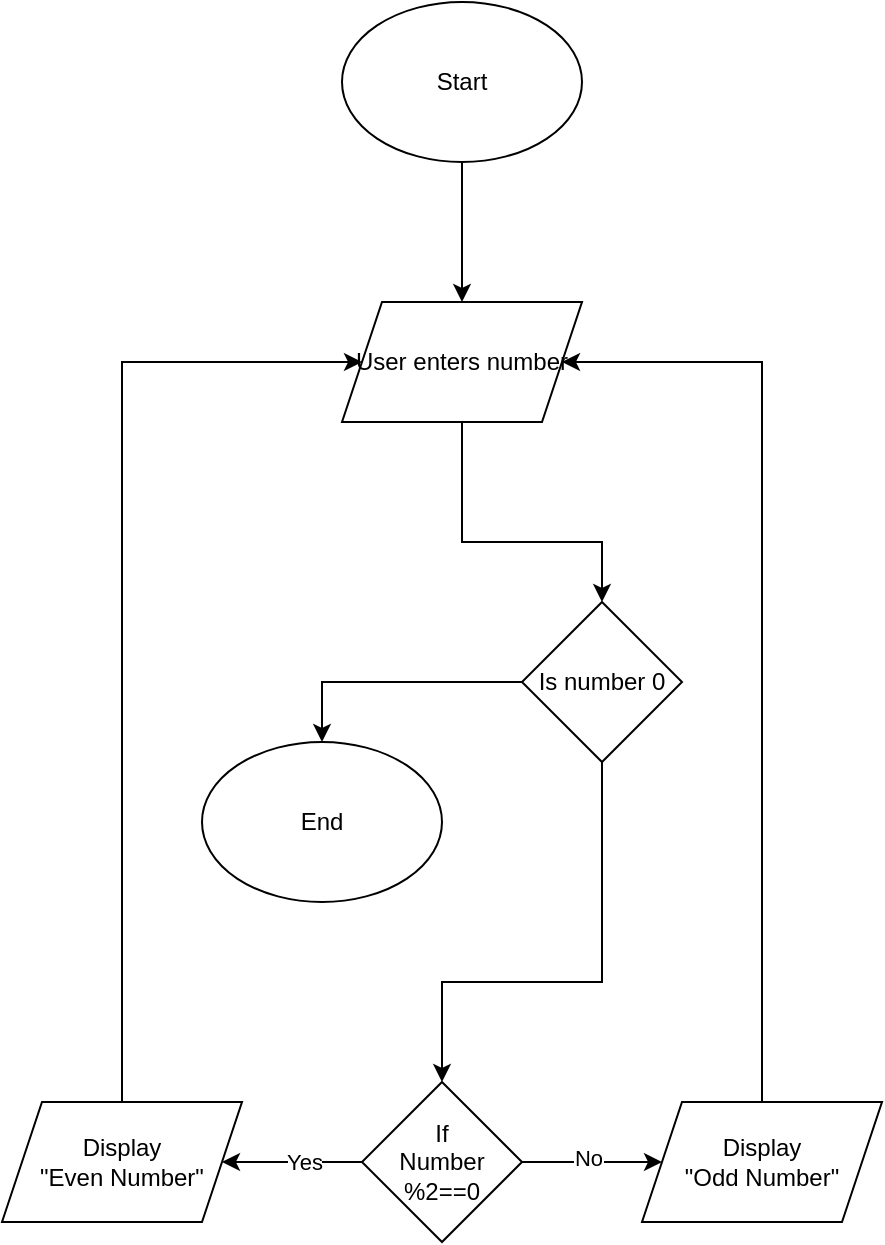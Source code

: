 <mxfile version="28.1.2">
  <diagram name="Page-1" id="5Ewa3cIrL0cHnS2-Eg7E">
    <mxGraphModel dx="1614" dy="984" grid="1" gridSize="10" guides="1" tooltips="1" connect="1" arrows="1" fold="1" page="1" pageScale="1" pageWidth="850" pageHeight="1100" math="0" shadow="0">
      <root>
        <mxCell id="0" />
        <mxCell id="1" parent="0" />
        <mxCell id="p6CKSHTcWJaVP56w9Yfs-12" value="" style="edgeStyle=orthogonalEdgeStyle;rounded=0;orthogonalLoop=1;jettySize=auto;html=1;" parent="1" source="p6CKSHTcWJaVP56w9Yfs-1" target="p6CKSHTcWJaVP56w9Yfs-3" edge="1">
          <mxGeometry relative="1" as="geometry" />
        </mxCell>
        <mxCell id="p6CKSHTcWJaVP56w9Yfs-1" value="Start" style="ellipse;whiteSpace=wrap;html=1;" parent="1" vertex="1">
          <mxGeometry x="340" y="150" width="120" height="80" as="geometry" />
        </mxCell>
        <mxCell id="p6CKSHTcWJaVP56w9Yfs-2" value="End" style="ellipse;whiteSpace=wrap;html=1;" parent="1" vertex="1">
          <mxGeometry x="270" y="520" width="120" height="80" as="geometry" />
        </mxCell>
        <mxCell id="p6CKSHTcWJaVP56w9Yfs-11" style="edgeStyle=orthogonalEdgeStyle;rounded=0;orthogonalLoop=1;jettySize=auto;html=1;entryX=0.5;entryY=0;entryDx=0;entryDy=0;exitX=0.5;exitY=1;exitDx=0;exitDy=0;" parent="1" source="p6CKSHTcWJaVP56w9Yfs-3" target="p6CKSHTcWJaVP56w9Yfs-7" edge="1">
          <mxGeometry relative="1" as="geometry">
            <Array as="points">
              <mxPoint x="400" y="420" />
              <mxPoint x="470" y="420" />
            </Array>
          </mxGeometry>
        </mxCell>
        <mxCell id="p6CKSHTcWJaVP56w9Yfs-3" value="User enters number" style="shape=parallelogram;perimeter=parallelogramPerimeter;whiteSpace=wrap;html=1;fixedSize=1;" parent="1" vertex="1">
          <mxGeometry x="340" y="300" width="120" height="60" as="geometry" />
        </mxCell>
        <mxCell id="p6CKSHTcWJaVP56w9Yfs-8" value="" style="edgeStyle=orthogonalEdgeStyle;rounded=0;orthogonalLoop=1;jettySize=auto;html=1;entryX=0;entryY=0.5;entryDx=0;entryDy=0;" parent="1" source="p6CKSHTcWJaVP56w9Yfs-4" target="p6CKSHTcWJaVP56w9Yfs-6" edge="1">
          <mxGeometry relative="1" as="geometry">
            <mxPoint x="500" y="650" as="targetPoint" />
          </mxGeometry>
        </mxCell>
        <mxCell id="7nAVB_XMrPJt78DmARRX-2" value="No" style="edgeLabel;html=1;align=center;verticalAlign=middle;resizable=0;points=[];" vertex="1" connectable="0" parent="p6CKSHTcWJaVP56w9Yfs-8">
          <mxGeometry x="-0.067" y="2" relative="1" as="geometry">
            <mxPoint as="offset" />
          </mxGeometry>
        </mxCell>
        <mxCell id="p6CKSHTcWJaVP56w9Yfs-9" value="" style="edgeStyle=orthogonalEdgeStyle;rounded=0;orthogonalLoop=1;jettySize=auto;html=1;" parent="1" source="p6CKSHTcWJaVP56w9Yfs-4" target="p6CKSHTcWJaVP56w9Yfs-5" edge="1">
          <mxGeometry relative="1" as="geometry" />
        </mxCell>
        <mxCell id="7nAVB_XMrPJt78DmARRX-1" value="Yes" style="edgeLabel;html=1;align=center;verticalAlign=middle;resizable=0;points=[];" vertex="1" connectable="0" parent="p6CKSHTcWJaVP56w9Yfs-9">
          <mxGeometry x="-0.157" relative="1" as="geometry">
            <mxPoint as="offset" />
          </mxGeometry>
        </mxCell>
        <mxCell id="p6CKSHTcWJaVP56w9Yfs-4" value="If&lt;div&gt;Number %2==0&lt;/div&gt;" style="rhombus;whiteSpace=wrap;html=1;" parent="1" vertex="1">
          <mxGeometry x="350" y="690" width="80" height="80" as="geometry" />
        </mxCell>
        <mxCell id="p6CKSHTcWJaVP56w9Yfs-13" style="edgeStyle=orthogonalEdgeStyle;rounded=0;orthogonalLoop=1;jettySize=auto;html=1;entryX=0;entryY=0.5;entryDx=0;entryDy=0;exitX=0.5;exitY=0;exitDx=0;exitDy=0;" parent="1" source="p6CKSHTcWJaVP56w9Yfs-5" target="p6CKSHTcWJaVP56w9Yfs-3" edge="1">
          <mxGeometry relative="1" as="geometry">
            <Array as="points">
              <mxPoint x="230" y="330" />
            </Array>
          </mxGeometry>
        </mxCell>
        <mxCell id="p6CKSHTcWJaVP56w9Yfs-5" value="Display&lt;div&gt;&quot;Even Number&quot;&lt;/div&gt;" style="shape=parallelogram;perimeter=parallelogramPerimeter;whiteSpace=wrap;html=1;fixedSize=1;" parent="1" vertex="1">
          <mxGeometry x="170" y="700" width="120" height="60" as="geometry" />
        </mxCell>
        <mxCell id="p6CKSHTcWJaVP56w9Yfs-14" style="edgeStyle=orthogonalEdgeStyle;rounded=0;orthogonalLoop=1;jettySize=auto;html=1;entryX=1;entryY=0.5;entryDx=0;entryDy=0;" parent="1" source="p6CKSHTcWJaVP56w9Yfs-6" target="p6CKSHTcWJaVP56w9Yfs-3" edge="1">
          <mxGeometry relative="1" as="geometry">
            <Array as="points">
              <mxPoint x="550" y="330" />
            </Array>
          </mxGeometry>
        </mxCell>
        <mxCell id="p6CKSHTcWJaVP56w9Yfs-6" value="Display&lt;div&gt;&quot;Odd Number&quot;&lt;/div&gt;" style="shape=parallelogram;perimeter=parallelogramPerimeter;whiteSpace=wrap;html=1;fixedSize=1;" parent="1" vertex="1">
          <mxGeometry x="490" y="700" width="120" height="60" as="geometry" />
        </mxCell>
        <mxCell id="p6CKSHTcWJaVP56w9Yfs-10" style="edgeStyle=orthogonalEdgeStyle;rounded=0;orthogonalLoop=1;jettySize=auto;html=1;entryX=0.5;entryY=0;entryDx=0;entryDy=0;" parent="1" source="p6CKSHTcWJaVP56w9Yfs-7" target="p6CKSHTcWJaVP56w9Yfs-4" edge="1">
          <mxGeometry relative="1" as="geometry">
            <mxPoint x="370" y="530" as="targetPoint" />
            <Array as="points">
              <mxPoint x="470" y="640" />
              <mxPoint x="390" y="640" />
            </Array>
          </mxGeometry>
        </mxCell>
        <mxCell id="p6CKSHTcWJaVP56w9Yfs-15" style="edgeStyle=orthogonalEdgeStyle;rounded=0;orthogonalLoop=1;jettySize=auto;html=1;entryX=0.5;entryY=0;entryDx=0;entryDy=0;" parent="1" source="p6CKSHTcWJaVP56w9Yfs-7" target="p6CKSHTcWJaVP56w9Yfs-2" edge="1">
          <mxGeometry relative="1" as="geometry" />
        </mxCell>
        <mxCell id="p6CKSHTcWJaVP56w9Yfs-7" value="Is number 0" style="rhombus;whiteSpace=wrap;html=1;" parent="1" vertex="1">
          <mxGeometry x="430" y="450" width="80" height="80" as="geometry" />
        </mxCell>
      </root>
    </mxGraphModel>
  </diagram>
</mxfile>
